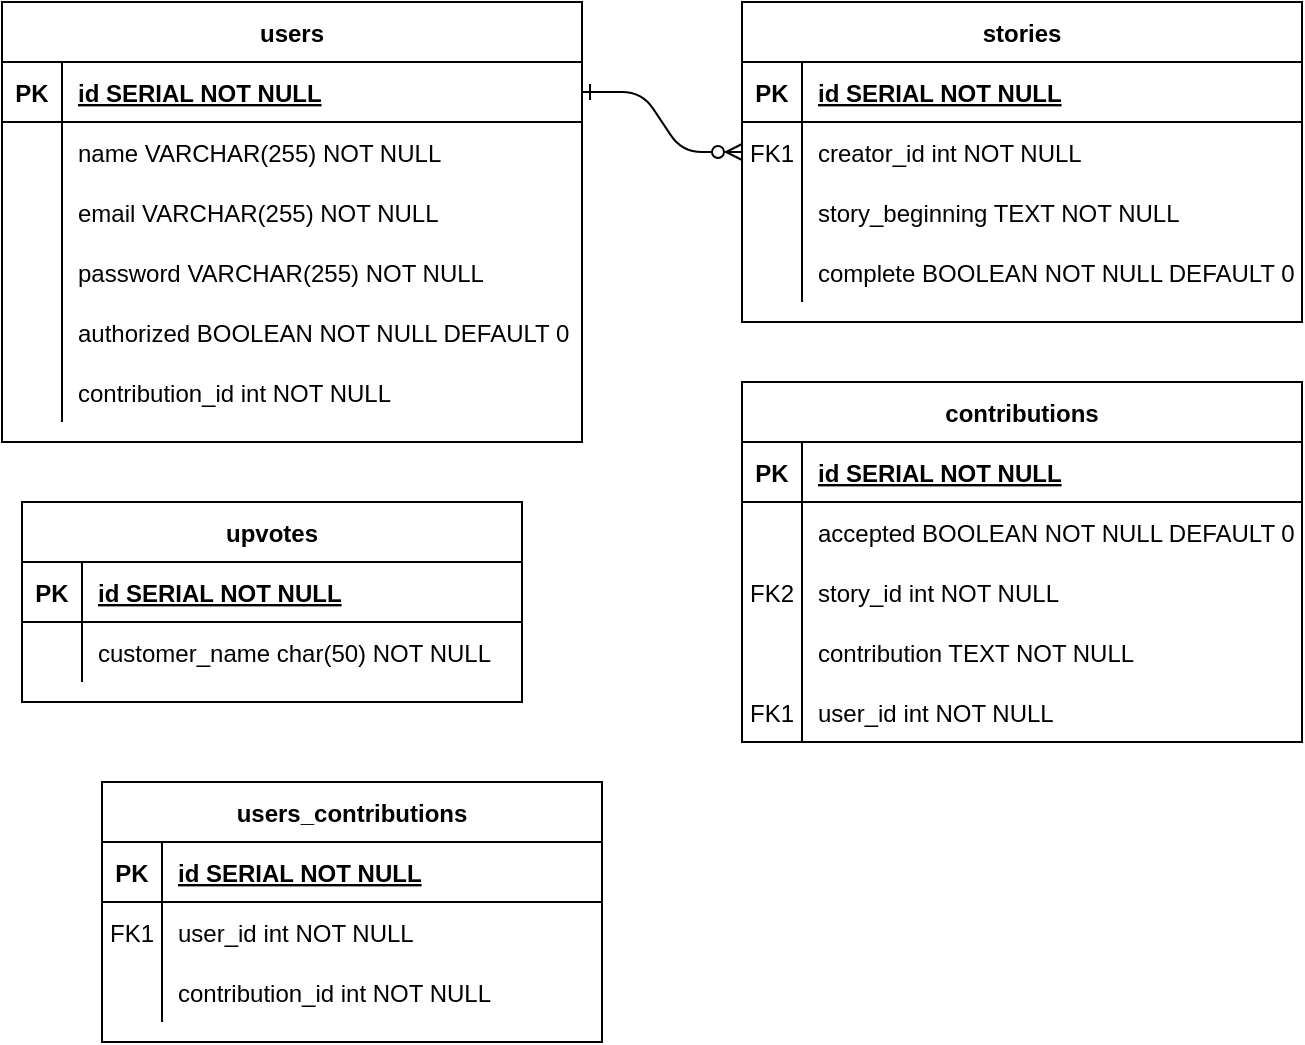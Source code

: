 <mxfile version="14.2.9" type="github">
  <diagram id="R2lEEEUBdFMjLlhIrx00" name="Page-1">
    <mxGraphModel dx="1146" dy="649" grid="1" gridSize="10" guides="1" tooltips="1" connect="1" arrows="1" fold="1" page="1" pageScale="1" pageWidth="850" pageHeight="1100" math="0" shadow="0" extFonts="Permanent Marker^https://fonts.googleapis.com/css?family=Permanent+Marker">
      <root>
        <mxCell id="0" />
        <mxCell id="1" parent="0" />
        <mxCell id="C-vyLk0tnHw3VtMMgP7b-1" value="" style="edgeStyle=entityRelationEdgeStyle;endArrow=ERzeroToMany;startArrow=ERone;endFill=1;startFill=0;" parent="1" source="C-vyLk0tnHw3VtMMgP7b-24" target="C-vyLk0tnHw3VtMMgP7b-6" edge="1">
          <mxGeometry width="100" height="100" relative="1" as="geometry">
            <mxPoint x="340" y="720" as="sourcePoint" />
            <mxPoint x="440" y="620" as="targetPoint" />
          </mxGeometry>
        </mxCell>
        <mxCell id="C-vyLk0tnHw3VtMMgP7b-2" value="stories" style="shape=table;startSize=30;container=1;collapsible=1;childLayout=tableLayout;fixedRows=1;rowLines=0;fontStyle=1;align=center;resizeLast=1;" parent="1" vertex="1">
          <mxGeometry x="450" y="120" width="280" height="160" as="geometry" />
        </mxCell>
        <mxCell id="C-vyLk0tnHw3VtMMgP7b-3" value="" style="shape=partialRectangle;collapsible=0;dropTarget=0;pointerEvents=0;fillColor=none;points=[[0,0.5],[1,0.5]];portConstraint=eastwest;top=0;left=0;right=0;bottom=1;" parent="C-vyLk0tnHw3VtMMgP7b-2" vertex="1">
          <mxGeometry y="30" width="280" height="30" as="geometry" />
        </mxCell>
        <mxCell id="C-vyLk0tnHw3VtMMgP7b-4" value="PK" style="shape=partialRectangle;overflow=hidden;connectable=0;fillColor=none;top=0;left=0;bottom=0;right=0;fontStyle=1;" parent="C-vyLk0tnHw3VtMMgP7b-3" vertex="1">
          <mxGeometry width="30" height="30" as="geometry" />
        </mxCell>
        <mxCell id="C-vyLk0tnHw3VtMMgP7b-5" value="id SERIAL NOT NULL " style="shape=partialRectangle;overflow=hidden;connectable=0;fillColor=none;top=0;left=0;bottom=0;right=0;align=left;spacingLeft=6;fontStyle=5;" parent="C-vyLk0tnHw3VtMMgP7b-3" vertex="1">
          <mxGeometry x="30" width="250" height="30" as="geometry" />
        </mxCell>
        <mxCell id="C-vyLk0tnHw3VtMMgP7b-6" value="" style="shape=partialRectangle;collapsible=0;dropTarget=0;pointerEvents=0;fillColor=none;points=[[0,0.5],[1,0.5]];portConstraint=eastwest;top=0;left=0;right=0;bottom=0;" parent="C-vyLk0tnHw3VtMMgP7b-2" vertex="1">
          <mxGeometry y="60" width="280" height="30" as="geometry" />
        </mxCell>
        <mxCell id="C-vyLk0tnHw3VtMMgP7b-7" value="FK1" style="shape=partialRectangle;overflow=hidden;connectable=0;fillColor=none;top=0;left=0;bottom=0;right=0;" parent="C-vyLk0tnHw3VtMMgP7b-6" vertex="1">
          <mxGeometry width="30" height="30" as="geometry" />
        </mxCell>
        <mxCell id="C-vyLk0tnHw3VtMMgP7b-8" value="creator_id int NOT NULL" style="shape=partialRectangle;overflow=hidden;connectable=0;fillColor=none;top=0;left=0;bottom=0;right=0;align=left;spacingLeft=6;" parent="C-vyLk0tnHw3VtMMgP7b-6" vertex="1">
          <mxGeometry x="30" width="250" height="30" as="geometry" />
        </mxCell>
        <mxCell id="C-vyLk0tnHw3VtMMgP7b-9" value="" style="shape=partialRectangle;collapsible=0;dropTarget=0;pointerEvents=0;fillColor=none;points=[[0,0.5],[1,0.5]];portConstraint=eastwest;top=0;left=0;right=0;bottom=0;" parent="C-vyLk0tnHw3VtMMgP7b-2" vertex="1">
          <mxGeometry y="90" width="280" height="30" as="geometry" />
        </mxCell>
        <mxCell id="C-vyLk0tnHw3VtMMgP7b-10" value="" style="shape=partialRectangle;overflow=hidden;connectable=0;fillColor=none;top=0;left=0;bottom=0;right=0;" parent="C-vyLk0tnHw3VtMMgP7b-9" vertex="1">
          <mxGeometry width="30" height="30" as="geometry" />
        </mxCell>
        <mxCell id="C-vyLk0tnHw3VtMMgP7b-11" value="story_beginning TEXT NOT NULL" style="shape=partialRectangle;overflow=hidden;connectable=0;fillColor=none;top=0;left=0;bottom=0;right=0;align=left;spacingLeft=6;" parent="C-vyLk0tnHw3VtMMgP7b-9" vertex="1">
          <mxGeometry x="30" width="250" height="30" as="geometry" />
        </mxCell>
        <mxCell id="oEU_b_xxmFEEDKC9qFPF-41" style="shape=partialRectangle;collapsible=0;dropTarget=0;pointerEvents=0;fillColor=none;points=[[0,0.5],[1,0.5]];portConstraint=eastwest;top=0;left=0;right=0;bottom=0;" vertex="1" parent="C-vyLk0tnHw3VtMMgP7b-2">
          <mxGeometry y="120" width="280" height="30" as="geometry" />
        </mxCell>
        <mxCell id="oEU_b_xxmFEEDKC9qFPF-42" style="shape=partialRectangle;overflow=hidden;connectable=0;fillColor=none;top=0;left=0;bottom=0;right=0;" vertex="1" parent="oEU_b_xxmFEEDKC9qFPF-41">
          <mxGeometry width="30" height="30" as="geometry" />
        </mxCell>
        <mxCell id="oEU_b_xxmFEEDKC9qFPF-43" value="complete BOOLEAN NOT NULL DEFAULT 0" style="shape=partialRectangle;overflow=hidden;connectable=0;fillColor=none;top=0;left=0;bottom=0;right=0;align=left;spacingLeft=6;" vertex="1" parent="oEU_b_xxmFEEDKC9qFPF-41">
          <mxGeometry x="30" width="250" height="30" as="geometry" />
        </mxCell>
        <mxCell id="C-vyLk0tnHw3VtMMgP7b-13" value="contributions" style="shape=table;startSize=30;container=1;collapsible=1;childLayout=tableLayout;fixedRows=1;rowLines=0;fontStyle=1;align=center;resizeLast=1;" parent="1" vertex="1">
          <mxGeometry x="450" y="310" width="280" height="180" as="geometry" />
        </mxCell>
        <mxCell id="C-vyLk0tnHw3VtMMgP7b-14" value="" style="shape=partialRectangle;collapsible=0;dropTarget=0;pointerEvents=0;fillColor=none;points=[[0,0.5],[1,0.5]];portConstraint=eastwest;top=0;left=0;right=0;bottom=1;" parent="C-vyLk0tnHw3VtMMgP7b-13" vertex="1">
          <mxGeometry y="30" width="280" height="30" as="geometry" />
        </mxCell>
        <mxCell id="C-vyLk0tnHw3VtMMgP7b-15" value="PK" style="shape=partialRectangle;overflow=hidden;connectable=0;fillColor=none;top=0;left=0;bottom=0;right=0;fontStyle=1;" parent="C-vyLk0tnHw3VtMMgP7b-14" vertex="1">
          <mxGeometry width="30" height="30" as="geometry" />
        </mxCell>
        <mxCell id="C-vyLk0tnHw3VtMMgP7b-16" value="id SERIAL NOT NULL" style="shape=partialRectangle;overflow=hidden;connectable=0;fillColor=none;top=0;left=0;bottom=0;right=0;align=left;spacingLeft=6;fontStyle=5;" parent="C-vyLk0tnHw3VtMMgP7b-14" vertex="1">
          <mxGeometry x="30" width="250" height="30" as="geometry" />
        </mxCell>
        <mxCell id="C-vyLk0tnHw3VtMMgP7b-17" value="" style="shape=partialRectangle;collapsible=0;dropTarget=0;pointerEvents=0;fillColor=none;points=[[0,0.5],[1,0.5]];portConstraint=eastwest;top=0;left=0;right=0;bottom=0;" parent="C-vyLk0tnHw3VtMMgP7b-13" vertex="1">
          <mxGeometry y="60" width="280" height="30" as="geometry" />
        </mxCell>
        <mxCell id="C-vyLk0tnHw3VtMMgP7b-18" value="" style="shape=partialRectangle;overflow=hidden;connectable=0;fillColor=none;top=0;left=0;bottom=0;right=0;" parent="C-vyLk0tnHw3VtMMgP7b-17" vertex="1">
          <mxGeometry width="30" height="30" as="geometry" />
        </mxCell>
        <mxCell id="C-vyLk0tnHw3VtMMgP7b-19" value="accepted BOOLEAN NOT NULL DEFAULT 0" style="shape=partialRectangle;overflow=hidden;connectable=0;fillColor=none;top=0;left=0;bottom=0;right=0;align=left;spacingLeft=6;" parent="C-vyLk0tnHw3VtMMgP7b-17" vertex="1">
          <mxGeometry x="30" width="250" height="30" as="geometry" />
        </mxCell>
        <mxCell id="oEU_b_xxmFEEDKC9qFPF-19" style="shape=partialRectangle;collapsible=0;dropTarget=0;pointerEvents=0;fillColor=none;points=[[0,0.5],[1,0.5]];portConstraint=eastwest;top=0;left=0;right=0;bottom=0;" vertex="1" parent="C-vyLk0tnHw3VtMMgP7b-13">
          <mxGeometry y="90" width="280" height="30" as="geometry" />
        </mxCell>
        <mxCell id="oEU_b_xxmFEEDKC9qFPF-20" value="FK2" style="shape=partialRectangle;overflow=hidden;connectable=0;fillColor=none;top=0;left=0;bottom=0;right=0;" vertex="1" parent="oEU_b_xxmFEEDKC9qFPF-19">
          <mxGeometry width="30" height="30" as="geometry" />
        </mxCell>
        <mxCell id="oEU_b_xxmFEEDKC9qFPF-21" value="story_id int NOT NULL" style="shape=partialRectangle;overflow=hidden;connectable=0;fillColor=none;top=0;left=0;bottom=0;right=0;align=left;spacingLeft=6;" vertex="1" parent="oEU_b_xxmFEEDKC9qFPF-19">
          <mxGeometry x="30" width="250" height="30" as="geometry" />
        </mxCell>
        <mxCell id="oEU_b_xxmFEEDKC9qFPF-22" style="shape=partialRectangle;collapsible=0;dropTarget=0;pointerEvents=0;fillColor=none;points=[[0,0.5],[1,0.5]];portConstraint=eastwest;top=0;left=0;right=0;bottom=0;" vertex="1" parent="C-vyLk0tnHw3VtMMgP7b-13">
          <mxGeometry y="120" width="280" height="30" as="geometry" />
        </mxCell>
        <mxCell id="oEU_b_xxmFEEDKC9qFPF-23" style="shape=partialRectangle;overflow=hidden;connectable=0;fillColor=none;top=0;left=0;bottom=0;right=0;" vertex="1" parent="oEU_b_xxmFEEDKC9qFPF-22">
          <mxGeometry width="30" height="30" as="geometry" />
        </mxCell>
        <mxCell id="oEU_b_xxmFEEDKC9qFPF-24" value="contribution TEXT NOT NULL" style="shape=partialRectangle;overflow=hidden;connectable=0;fillColor=none;top=0;left=0;bottom=0;right=0;align=left;spacingLeft=6;" vertex="1" parent="oEU_b_xxmFEEDKC9qFPF-22">
          <mxGeometry x="30" width="250" height="30" as="geometry" />
        </mxCell>
        <mxCell id="oEU_b_xxmFEEDKC9qFPF-38" style="shape=partialRectangle;collapsible=0;dropTarget=0;pointerEvents=0;fillColor=none;points=[[0,0.5],[1,0.5]];portConstraint=eastwest;top=0;left=0;right=0;bottom=0;" vertex="1" parent="C-vyLk0tnHw3VtMMgP7b-13">
          <mxGeometry y="150" width="280" height="30" as="geometry" />
        </mxCell>
        <mxCell id="oEU_b_xxmFEEDKC9qFPF-39" value="FK1" style="shape=partialRectangle;overflow=hidden;connectable=0;fillColor=none;top=0;left=0;bottom=0;right=0;" vertex="1" parent="oEU_b_xxmFEEDKC9qFPF-38">
          <mxGeometry width="30" height="30" as="geometry" />
        </mxCell>
        <mxCell id="oEU_b_xxmFEEDKC9qFPF-40" value="user_id int NOT NULL" style="shape=partialRectangle;overflow=hidden;connectable=0;fillColor=none;top=0;left=0;bottom=0;right=0;align=left;spacingLeft=6;" vertex="1" parent="oEU_b_xxmFEEDKC9qFPF-38">
          <mxGeometry x="30" width="250" height="30" as="geometry" />
        </mxCell>
        <mxCell id="C-vyLk0tnHw3VtMMgP7b-23" value="users" style="shape=table;startSize=30;container=1;collapsible=1;childLayout=tableLayout;fixedRows=1;rowLines=0;fontStyle=1;align=center;resizeLast=1;" parent="1" vertex="1">
          <mxGeometry x="80" y="120" width="290" height="220" as="geometry" />
        </mxCell>
        <mxCell id="C-vyLk0tnHw3VtMMgP7b-24" value="" style="shape=partialRectangle;collapsible=0;dropTarget=0;pointerEvents=0;fillColor=none;points=[[0,0.5],[1,0.5]];portConstraint=eastwest;top=0;left=0;right=0;bottom=1;" parent="C-vyLk0tnHw3VtMMgP7b-23" vertex="1">
          <mxGeometry y="30" width="290" height="30" as="geometry" />
        </mxCell>
        <mxCell id="C-vyLk0tnHw3VtMMgP7b-25" value="PK" style="shape=partialRectangle;overflow=hidden;connectable=0;fillColor=none;top=0;left=0;bottom=0;right=0;fontStyle=1;" parent="C-vyLk0tnHw3VtMMgP7b-24" vertex="1">
          <mxGeometry width="30" height="30" as="geometry" />
        </mxCell>
        <mxCell id="C-vyLk0tnHw3VtMMgP7b-26" value="id SERIAL NOT NULL " style="shape=partialRectangle;overflow=hidden;connectable=0;fillColor=none;top=0;left=0;bottom=0;right=0;align=left;spacingLeft=6;fontStyle=5;" parent="C-vyLk0tnHw3VtMMgP7b-24" vertex="1">
          <mxGeometry x="30" width="260" height="30" as="geometry" />
        </mxCell>
        <mxCell id="C-vyLk0tnHw3VtMMgP7b-27" value="" style="shape=partialRectangle;collapsible=0;dropTarget=0;pointerEvents=0;fillColor=none;points=[[0,0.5],[1,0.5]];portConstraint=eastwest;top=0;left=0;right=0;bottom=0;" parent="C-vyLk0tnHw3VtMMgP7b-23" vertex="1">
          <mxGeometry y="60" width="290" height="30" as="geometry" />
        </mxCell>
        <mxCell id="C-vyLk0tnHw3VtMMgP7b-28" value="" style="shape=partialRectangle;overflow=hidden;connectable=0;fillColor=none;top=0;left=0;bottom=0;right=0;" parent="C-vyLk0tnHw3VtMMgP7b-27" vertex="1">
          <mxGeometry width="30" height="30" as="geometry" />
        </mxCell>
        <mxCell id="C-vyLk0tnHw3VtMMgP7b-29" value="name VARCHAR(255) NOT NULL" style="shape=partialRectangle;overflow=hidden;connectable=0;fillColor=none;top=0;left=0;bottom=0;right=0;align=left;spacingLeft=6;" parent="C-vyLk0tnHw3VtMMgP7b-27" vertex="1">
          <mxGeometry x="30" width="260" height="30" as="geometry" />
        </mxCell>
        <mxCell id="oEU_b_xxmFEEDKC9qFPF-8" style="shape=partialRectangle;collapsible=0;dropTarget=0;pointerEvents=0;fillColor=none;points=[[0,0.5],[1,0.5]];portConstraint=eastwest;top=0;left=0;right=0;bottom=0;" vertex="1" parent="C-vyLk0tnHw3VtMMgP7b-23">
          <mxGeometry y="90" width="290" height="30" as="geometry" />
        </mxCell>
        <mxCell id="oEU_b_xxmFEEDKC9qFPF-9" style="shape=partialRectangle;overflow=hidden;connectable=0;fillColor=none;top=0;left=0;bottom=0;right=0;" vertex="1" parent="oEU_b_xxmFEEDKC9qFPF-8">
          <mxGeometry width="30" height="30" as="geometry" />
        </mxCell>
        <mxCell id="oEU_b_xxmFEEDKC9qFPF-10" value="email VARCHAR(255) NOT NULL" style="shape=partialRectangle;overflow=hidden;connectable=0;fillColor=none;top=0;left=0;bottom=0;right=0;align=left;spacingLeft=6;" vertex="1" parent="oEU_b_xxmFEEDKC9qFPF-8">
          <mxGeometry x="30" width="260" height="30" as="geometry" />
        </mxCell>
        <mxCell id="oEU_b_xxmFEEDKC9qFPF-11" style="shape=partialRectangle;collapsible=0;dropTarget=0;pointerEvents=0;fillColor=none;points=[[0,0.5],[1,0.5]];portConstraint=eastwest;top=0;left=0;right=0;bottom=0;" vertex="1" parent="C-vyLk0tnHw3VtMMgP7b-23">
          <mxGeometry y="120" width="290" height="30" as="geometry" />
        </mxCell>
        <mxCell id="oEU_b_xxmFEEDKC9qFPF-12" style="shape=partialRectangle;overflow=hidden;connectable=0;fillColor=none;top=0;left=0;bottom=0;right=0;" vertex="1" parent="oEU_b_xxmFEEDKC9qFPF-11">
          <mxGeometry width="30" height="30" as="geometry" />
        </mxCell>
        <mxCell id="oEU_b_xxmFEEDKC9qFPF-13" value="password VARCHAR(255) NOT NULL" style="shape=partialRectangle;overflow=hidden;connectable=0;fillColor=none;top=0;left=0;bottom=0;right=0;align=left;spacingLeft=6;" vertex="1" parent="oEU_b_xxmFEEDKC9qFPF-11">
          <mxGeometry x="30" width="260" height="30" as="geometry" />
        </mxCell>
        <mxCell id="oEU_b_xxmFEEDKC9qFPF-14" style="shape=partialRectangle;collapsible=0;dropTarget=0;pointerEvents=0;fillColor=none;points=[[0,0.5],[1,0.5]];portConstraint=eastwest;top=0;left=0;right=0;bottom=0;" vertex="1" parent="C-vyLk0tnHw3VtMMgP7b-23">
          <mxGeometry y="150" width="290" height="30" as="geometry" />
        </mxCell>
        <mxCell id="oEU_b_xxmFEEDKC9qFPF-15" style="shape=partialRectangle;overflow=hidden;connectable=0;fillColor=none;top=0;left=0;bottom=0;right=0;" vertex="1" parent="oEU_b_xxmFEEDKC9qFPF-14">
          <mxGeometry width="30" height="30" as="geometry" />
        </mxCell>
        <mxCell id="oEU_b_xxmFEEDKC9qFPF-16" value="authorized BOOLEAN NOT NULL DEFAULT 0" style="shape=partialRectangle;overflow=hidden;connectable=0;fillColor=none;top=0;left=0;bottom=0;right=0;align=left;spacingLeft=6;" vertex="1" parent="oEU_b_xxmFEEDKC9qFPF-14">
          <mxGeometry x="30" width="260" height="30" as="geometry" />
        </mxCell>
        <mxCell id="oEU_b_xxmFEEDKC9qFPF-25" style="shape=partialRectangle;collapsible=0;dropTarget=0;pointerEvents=0;fillColor=none;points=[[0,0.5],[1,0.5]];portConstraint=eastwest;top=0;left=0;right=0;bottom=0;" vertex="1" parent="C-vyLk0tnHw3VtMMgP7b-23">
          <mxGeometry y="180" width="290" height="30" as="geometry" />
        </mxCell>
        <mxCell id="oEU_b_xxmFEEDKC9qFPF-26" style="shape=partialRectangle;overflow=hidden;connectable=0;fillColor=none;top=0;left=0;bottom=0;right=0;" vertex="1" parent="oEU_b_xxmFEEDKC9qFPF-25">
          <mxGeometry width="30" height="30" as="geometry" />
        </mxCell>
        <mxCell id="oEU_b_xxmFEEDKC9qFPF-27" value="contribution_id int NOT NULL" style="shape=partialRectangle;overflow=hidden;connectable=0;fillColor=none;top=0;left=0;bottom=0;right=0;align=left;spacingLeft=6;" vertex="1" parent="oEU_b_xxmFEEDKC9qFPF-25">
          <mxGeometry x="30" width="260" height="30" as="geometry" />
        </mxCell>
        <mxCell id="oEU_b_xxmFEEDKC9qFPF-1" value="upvotes" style="shape=table;startSize=30;container=1;collapsible=1;childLayout=tableLayout;fixedRows=1;rowLines=0;fontStyle=1;align=center;resizeLast=1;" vertex="1" parent="1">
          <mxGeometry x="90" y="370" width="250" height="100" as="geometry" />
        </mxCell>
        <mxCell id="oEU_b_xxmFEEDKC9qFPF-2" value="" style="shape=partialRectangle;collapsible=0;dropTarget=0;pointerEvents=0;fillColor=none;points=[[0,0.5],[1,0.5]];portConstraint=eastwest;top=0;left=0;right=0;bottom=1;" vertex="1" parent="oEU_b_xxmFEEDKC9qFPF-1">
          <mxGeometry y="30" width="250" height="30" as="geometry" />
        </mxCell>
        <mxCell id="oEU_b_xxmFEEDKC9qFPF-3" value="PK" style="shape=partialRectangle;overflow=hidden;connectable=0;fillColor=none;top=0;left=0;bottom=0;right=0;fontStyle=1;" vertex="1" parent="oEU_b_xxmFEEDKC9qFPF-2">
          <mxGeometry width="30" height="30" as="geometry" />
        </mxCell>
        <mxCell id="oEU_b_xxmFEEDKC9qFPF-4" value="id SERIAL NOT NULL " style="shape=partialRectangle;overflow=hidden;connectable=0;fillColor=none;top=0;left=0;bottom=0;right=0;align=left;spacingLeft=6;fontStyle=5;" vertex="1" parent="oEU_b_xxmFEEDKC9qFPF-2">
          <mxGeometry x="30" width="220" height="30" as="geometry" />
        </mxCell>
        <mxCell id="oEU_b_xxmFEEDKC9qFPF-5" value="" style="shape=partialRectangle;collapsible=0;dropTarget=0;pointerEvents=0;fillColor=none;points=[[0,0.5],[1,0.5]];portConstraint=eastwest;top=0;left=0;right=0;bottom=0;" vertex="1" parent="oEU_b_xxmFEEDKC9qFPF-1">
          <mxGeometry y="60" width="250" height="30" as="geometry" />
        </mxCell>
        <mxCell id="oEU_b_xxmFEEDKC9qFPF-6" value="" style="shape=partialRectangle;overflow=hidden;connectable=0;fillColor=none;top=0;left=0;bottom=0;right=0;" vertex="1" parent="oEU_b_xxmFEEDKC9qFPF-5">
          <mxGeometry width="30" height="30" as="geometry" />
        </mxCell>
        <mxCell id="oEU_b_xxmFEEDKC9qFPF-7" value="customer_name char(50) NOT NULL" style="shape=partialRectangle;overflow=hidden;connectable=0;fillColor=none;top=0;left=0;bottom=0;right=0;align=left;spacingLeft=6;" vertex="1" parent="oEU_b_xxmFEEDKC9qFPF-5">
          <mxGeometry x="30" width="220" height="30" as="geometry" />
        </mxCell>
        <mxCell id="oEU_b_xxmFEEDKC9qFPF-28" value="users_contributions" style="shape=table;startSize=30;container=1;collapsible=1;childLayout=tableLayout;fixedRows=1;rowLines=0;fontStyle=1;align=center;resizeLast=1;" vertex="1" parent="1">
          <mxGeometry x="130" y="510" width="250" height="130" as="geometry" />
        </mxCell>
        <mxCell id="oEU_b_xxmFEEDKC9qFPF-29" value="" style="shape=partialRectangle;collapsible=0;dropTarget=0;pointerEvents=0;fillColor=none;points=[[0,0.5],[1,0.5]];portConstraint=eastwest;top=0;left=0;right=0;bottom=1;" vertex="1" parent="oEU_b_xxmFEEDKC9qFPF-28">
          <mxGeometry y="30" width="250" height="30" as="geometry" />
        </mxCell>
        <mxCell id="oEU_b_xxmFEEDKC9qFPF-30" value="PK" style="shape=partialRectangle;overflow=hidden;connectable=0;fillColor=none;top=0;left=0;bottom=0;right=0;fontStyle=1;" vertex="1" parent="oEU_b_xxmFEEDKC9qFPF-29">
          <mxGeometry width="30" height="30" as="geometry" />
        </mxCell>
        <mxCell id="oEU_b_xxmFEEDKC9qFPF-31" value="id SERIAL NOT NULL " style="shape=partialRectangle;overflow=hidden;connectable=0;fillColor=none;top=0;left=0;bottom=0;right=0;align=left;spacingLeft=6;fontStyle=5;" vertex="1" parent="oEU_b_xxmFEEDKC9qFPF-29">
          <mxGeometry x="30" width="220" height="30" as="geometry" />
        </mxCell>
        <mxCell id="oEU_b_xxmFEEDKC9qFPF-32" value="" style="shape=partialRectangle;collapsible=0;dropTarget=0;pointerEvents=0;fillColor=none;points=[[0,0.5],[1,0.5]];portConstraint=eastwest;top=0;left=0;right=0;bottom=0;" vertex="1" parent="oEU_b_xxmFEEDKC9qFPF-28">
          <mxGeometry y="60" width="250" height="30" as="geometry" />
        </mxCell>
        <mxCell id="oEU_b_xxmFEEDKC9qFPF-33" value="FK1" style="shape=partialRectangle;overflow=hidden;connectable=0;fillColor=none;top=0;left=0;bottom=0;right=0;" vertex="1" parent="oEU_b_xxmFEEDKC9qFPF-32">
          <mxGeometry width="30" height="30" as="geometry" />
        </mxCell>
        <mxCell id="oEU_b_xxmFEEDKC9qFPF-34" value="user_id int NOT NULL" style="shape=partialRectangle;overflow=hidden;connectable=0;fillColor=none;top=0;left=0;bottom=0;right=0;align=left;spacingLeft=6;" vertex="1" parent="oEU_b_xxmFEEDKC9qFPF-32">
          <mxGeometry x="30" width="220" height="30" as="geometry" />
        </mxCell>
        <mxCell id="oEU_b_xxmFEEDKC9qFPF-35" style="shape=partialRectangle;collapsible=0;dropTarget=0;pointerEvents=0;fillColor=none;points=[[0,0.5],[1,0.5]];portConstraint=eastwest;top=0;left=0;right=0;bottom=0;" vertex="1" parent="oEU_b_xxmFEEDKC9qFPF-28">
          <mxGeometry y="90" width="250" height="30" as="geometry" />
        </mxCell>
        <mxCell id="oEU_b_xxmFEEDKC9qFPF-36" style="shape=partialRectangle;overflow=hidden;connectable=0;fillColor=none;top=0;left=0;bottom=0;right=0;" vertex="1" parent="oEU_b_xxmFEEDKC9qFPF-35">
          <mxGeometry width="30" height="30" as="geometry" />
        </mxCell>
        <mxCell id="oEU_b_xxmFEEDKC9qFPF-37" value="contribution_id int NOT NULL" style="shape=partialRectangle;overflow=hidden;connectable=0;fillColor=none;top=0;left=0;bottom=0;right=0;align=left;spacingLeft=6;" vertex="1" parent="oEU_b_xxmFEEDKC9qFPF-35">
          <mxGeometry x="30" width="220" height="30" as="geometry" />
        </mxCell>
      </root>
    </mxGraphModel>
  </diagram>
</mxfile>
